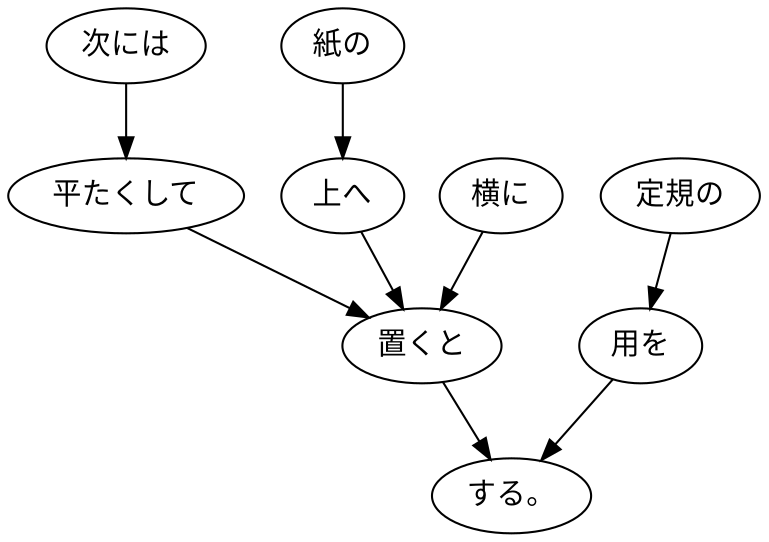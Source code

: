 digraph graph3486 {
	node0 [label="次には"];
	node1 [label="平たくして"];
	node2 [label="紙の"];
	node3 [label="上へ"];
	node4 [label="横に"];
	node5 [label="置くと"];
	node6 [label="定規の"];
	node7 [label="用を"];
	node8 [label="する。"];
	node0 -> node1;
	node1 -> node5;
	node2 -> node3;
	node3 -> node5;
	node4 -> node5;
	node5 -> node8;
	node6 -> node7;
	node7 -> node8;
}
